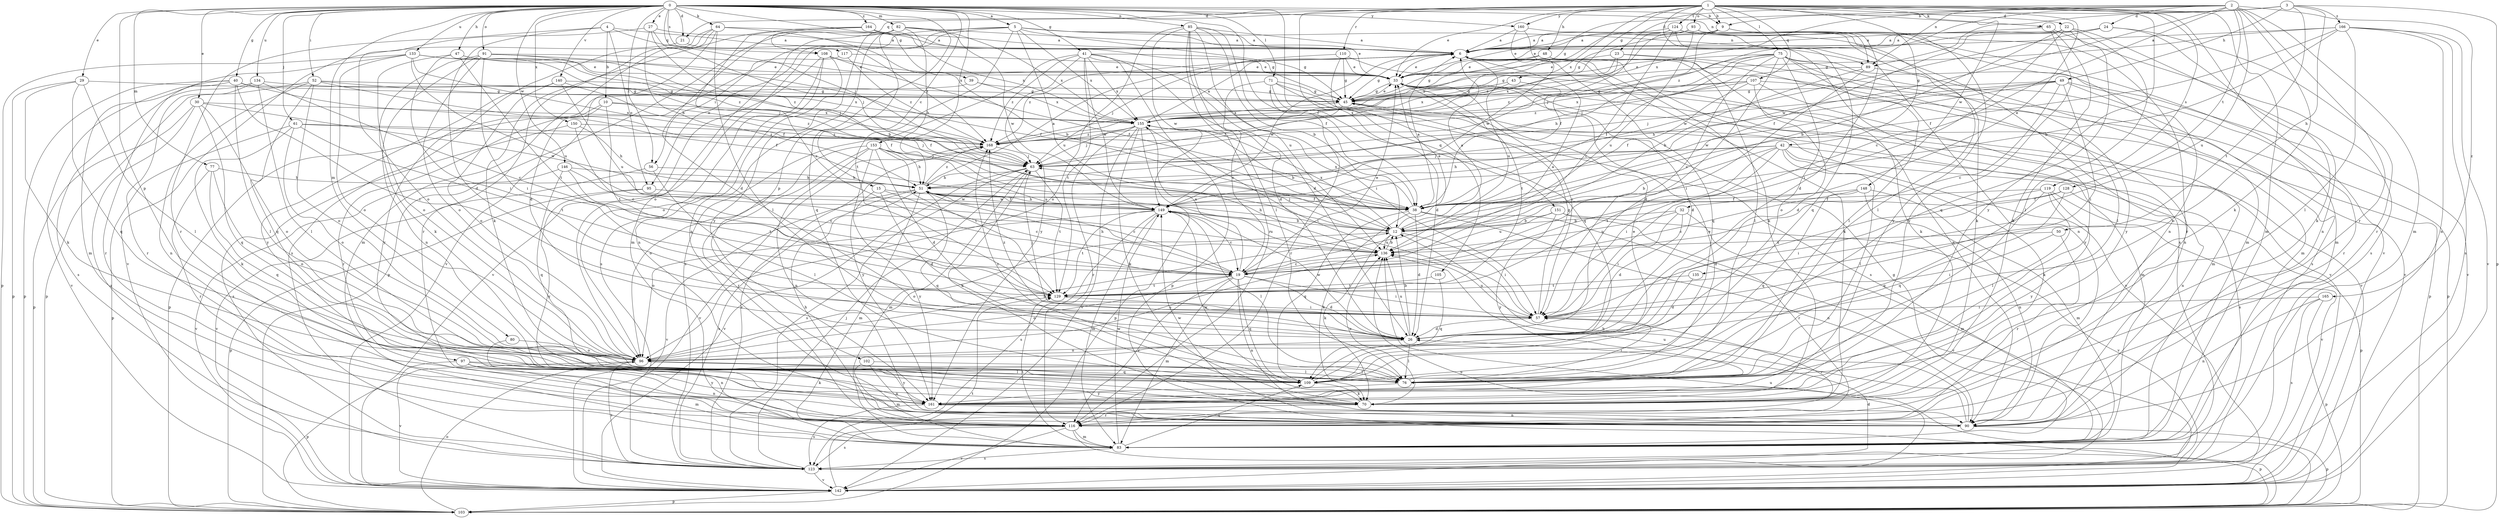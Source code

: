 strict digraph  {
0;
1;
2;
3;
4;
5;
6;
9;
10;
12;
15;
19;
21;
22;
23;
24;
26;
27;
29;
30;
32;
33;
38;
39;
40;
41;
42;
43;
45;
47;
48;
49;
50;
51;
52;
56;
57;
61;
63;
64;
65;
70;
71;
75;
76;
77;
80;
82;
83;
85;
89;
90;
91;
93;
95;
96;
97;
102;
103;
105;
107;
108;
109;
110;
116;
117;
119;
123;
124;
128;
129;
133;
134;
135;
136;
140;
142;
146;
148;
149;
150;
151;
153;
155;
160;
161;
164;
165;
166;
168;
0 -> 5  [label=a];
0 -> 9  [label=b];
0 -> 15  [label=c];
0 -> 21  [label=d];
0 -> 27  [label=e];
0 -> 29  [label=e];
0 -> 30  [label=e];
0 -> 38  [label=f];
0 -> 39  [label=g];
0 -> 40  [label=g];
0 -> 41  [label=g];
0 -> 47  [label=h];
0 -> 52  [label=i];
0 -> 56  [label=i];
0 -> 61  [label=j];
0 -> 63  [label=j];
0 -> 64  [label=k];
0 -> 71  [label=l];
0 -> 77  [label=m];
0 -> 80  [label=m];
0 -> 82  [label=m];
0 -> 85  [label=n];
0 -> 89  [label=n];
0 -> 91  [label=o];
0 -> 97  [label=p];
0 -> 102  [label=p];
0 -> 117  [label=s];
0 -> 133  [label=u];
0 -> 134  [label=u];
0 -> 140  [label=v];
0 -> 146  [label=w];
0 -> 150  [label=x];
0 -> 151  [label=x];
0 -> 153  [label=x];
0 -> 160  [label=y];
0 -> 164  [label=z];
1 -> 9  [label=b];
1 -> 21  [label=d];
1 -> 22  [label=d];
1 -> 32  [label=e];
1 -> 33  [label=e];
1 -> 42  [label=g];
1 -> 43  [label=g];
1 -> 48  [label=h];
1 -> 65  [label=k];
1 -> 75  [label=l];
1 -> 83  [label=m];
1 -> 93  [label=o];
1 -> 105  [label=q];
1 -> 107  [label=q];
1 -> 108  [label=q];
1 -> 110  [label=r];
1 -> 119  [label=s];
1 -> 123  [label=s];
1 -> 124  [label=t];
1 -> 142  [label=v];
1 -> 148  [label=w];
1 -> 155  [label=x];
1 -> 160  [label=y];
1 -> 161  [label=y];
2 -> 19  [label=c];
2 -> 23  [label=d];
2 -> 24  [label=d];
2 -> 45  [label=g];
2 -> 70  [label=k];
2 -> 83  [label=m];
2 -> 89  [label=n];
2 -> 116  [label=r];
2 -> 128  [label=t];
2 -> 135  [label=u];
2 -> 149  [label=w];
2 -> 155  [label=x];
2 -> 165  [label=z];
3 -> 9  [label=b];
3 -> 49  [label=h];
3 -> 50  [label=h];
3 -> 89  [label=n];
3 -> 103  [label=p];
3 -> 129  [label=t];
3 -> 166  [label=z];
3 -> 168  [label=z];
4 -> 6  [label=a];
4 -> 10  [label=b];
4 -> 26  [label=d];
4 -> 95  [label=o];
4 -> 108  [label=q];
4 -> 116  [label=r];
5 -> 6  [label=a];
5 -> 33  [label=e];
5 -> 45  [label=g];
5 -> 56  [label=i];
5 -> 89  [label=n];
5 -> 95  [label=o];
5 -> 96  [label=o];
5 -> 129  [label=t];
5 -> 136  [label=u];
5 -> 155  [label=x];
6 -> 33  [label=e];
6 -> 45  [label=g];
6 -> 70  [label=k];
6 -> 90  [label=n];
6 -> 109  [label=q];
6 -> 136  [label=u];
6 -> 142  [label=v];
6 -> 149  [label=w];
6 -> 168  [label=z];
9 -> 6  [label=a];
9 -> 38  [label=f];
9 -> 45  [label=g];
9 -> 116  [label=r];
9 -> 161  [label=y];
10 -> 103  [label=p];
10 -> 116  [label=r];
10 -> 129  [label=t];
10 -> 155  [label=x];
10 -> 168  [label=z];
12 -> 6  [label=a];
12 -> 33  [label=e];
12 -> 51  [label=h];
12 -> 57  [label=i];
12 -> 63  [label=j];
12 -> 70  [label=k];
12 -> 96  [label=o];
12 -> 136  [label=u];
12 -> 155  [label=x];
15 -> 19  [label=c];
15 -> 26  [label=d];
15 -> 38  [label=f];
15 -> 161  [label=y];
19 -> 6  [label=a];
19 -> 26  [label=d];
19 -> 33  [label=e];
19 -> 51  [label=h];
19 -> 57  [label=i];
19 -> 83  [label=m];
19 -> 90  [label=n];
19 -> 96  [label=o];
19 -> 109  [label=q];
19 -> 116  [label=r];
19 -> 129  [label=t];
19 -> 155  [label=x];
21 -> 142  [label=v];
21 -> 168  [label=z];
22 -> 6  [label=a];
22 -> 12  [label=b];
22 -> 38  [label=f];
22 -> 57  [label=i];
22 -> 76  [label=l];
22 -> 90  [label=n];
22 -> 109  [label=q];
23 -> 33  [label=e];
23 -> 45  [label=g];
23 -> 76  [label=l];
23 -> 155  [label=x];
23 -> 161  [label=y];
24 -> 6  [label=a];
24 -> 33  [label=e];
24 -> 70  [label=k];
24 -> 116  [label=r];
24 -> 149  [label=w];
26 -> 12  [label=b];
26 -> 76  [label=l];
26 -> 96  [label=o];
26 -> 136  [label=u];
26 -> 149  [label=w];
26 -> 168  [label=z];
27 -> 6  [label=a];
27 -> 12  [label=b];
27 -> 51  [label=h];
27 -> 63  [label=j];
27 -> 96  [label=o];
29 -> 45  [label=g];
29 -> 70  [label=k];
29 -> 76  [label=l];
29 -> 103  [label=p];
29 -> 109  [label=q];
30 -> 96  [label=o];
30 -> 103  [label=p];
30 -> 109  [label=q];
30 -> 123  [label=s];
30 -> 149  [label=w];
30 -> 155  [label=x];
32 -> 12  [label=b];
32 -> 26  [label=d];
32 -> 57  [label=i];
32 -> 83  [label=m];
32 -> 136  [label=u];
33 -> 45  [label=g];
33 -> 57  [label=i];
33 -> 83  [label=m];
33 -> 103  [label=p];
33 -> 129  [label=t];
33 -> 142  [label=v];
38 -> 6  [label=a];
38 -> 26  [label=d];
38 -> 70  [label=k];
38 -> 90  [label=n];
38 -> 109  [label=q];
38 -> 142  [label=v];
38 -> 155  [label=x];
39 -> 45  [label=g];
39 -> 155  [label=x];
39 -> 161  [label=y];
40 -> 38  [label=f];
40 -> 45  [label=g];
40 -> 57  [label=i];
40 -> 76  [label=l];
40 -> 103  [label=p];
40 -> 116  [label=r];
40 -> 142  [label=v];
41 -> 26  [label=d];
41 -> 33  [label=e];
41 -> 57  [label=i];
41 -> 103  [label=p];
41 -> 123  [label=s];
41 -> 129  [label=t];
41 -> 149  [label=w];
41 -> 155  [label=x];
41 -> 161  [label=y];
41 -> 168  [label=z];
42 -> 12  [label=b];
42 -> 51  [label=h];
42 -> 57  [label=i];
42 -> 63  [label=j];
42 -> 70  [label=k];
42 -> 76  [label=l];
42 -> 90  [label=n];
42 -> 123  [label=s];
42 -> 129  [label=t];
43 -> 26  [label=d];
43 -> 45  [label=g];
43 -> 155  [label=x];
45 -> 33  [label=e];
45 -> 63  [label=j];
45 -> 83  [label=m];
45 -> 155  [label=x];
47 -> 33  [label=e];
47 -> 57  [label=i];
47 -> 96  [label=o];
47 -> 129  [label=t];
47 -> 168  [label=z];
48 -> 33  [label=e];
48 -> 45  [label=g];
48 -> 70  [label=k];
48 -> 76  [label=l];
49 -> 19  [label=c];
49 -> 45  [label=g];
49 -> 51  [label=h];
49 -> 57  [label=i];
49 -> 63  [label=j];
49 -> 96  [label=o];
49 -> 116  [label=r];
49 -> 149  [label=w];
50 -> 57  [label=i];
50 -> 116  [label=r];
50 -> 136  [label=u];
51 -> 6  [label=a];
51 -> 19  [label=c];
51 -> 38  [label=f];
51 -> 83  [label=m];
51 -> 109  [label=q];
51 -> 123  [label=s];
51 -> 142  [label=v];
51 -> 149  [label=w];
51 -> 168  [label=z];
52 -> 38  [label=f];
52 -> 45  [label=g];
52 -> 90  [label=n];
52 -> 96  [label=o];
52 -> 103  [label=p];
52 -> 109  [label=q];
52 -> 155  [label=x];
56 -> 51  [label=h];
56 -> 76  [label=l];
56 -> 142  [label=v];
57 -> 26  [label=d];
57 -> 45  [label=g];
57 -> 63  [label=j];
57 -> 116  [label=r];
57 -> 136  [label=u];
61 -> 63  [label=j];
61 -> 70  [label=k];
61 -> 96  [label=o];
61 -> 103  [label=p];
61 -> 129  [label=t];
61 -> 168  [label=z];
63 -> 51  [label=h];
63 -> 70  [label=k];
63 -> 83  [label=m];
63 -> 123  [label=s];
63 -> 129  [label=t];
63 -> 142  [label=v];
64 -> 6  [label=a];
64 -> 12  [label=b];
64 -> 76  [label=l];
64 -> 83  [label=m];
64 -> 116  [label=r];
64 -> 123  [label=s];
64 -> 142  [label=v];
65 -> 6  [label=a];
65 -> 70  [label=k];
65 -> 123  [label=s];
65 -> 161  [label=y];
70 -> 116  [label=r];
70 -> 136  [label=u];
70 -> 149  [label=w];
71 -> 19  [label=c];
71 -> 26  [label=d];
71 -> 45  [label=g];
71 -> 116  [label=r];
71 -> 123  [label=s];
71 -> 142  [label=v];
75 -> 19  [label=c];
75 -> 26  [label=d];
75 -> 33  [label=e];
75 -> 38  [label=f];
75 -> 51  [label=h];
75 -> 76  [label=l];
75 -> 90  [label=n];
75 -> 96  [label=o];
75 -> 123  [label=s];
75 -> 142  [label=v];
75 -> 168  [label=z];
76 -> 33  [label=e];
76 -> 57  [label=i];
76 -> 161  [label=y];
77 -> 51  [label=h];
77 -> 96  [label=o];
77 -> 109  [label=q];
77 -> 116  [label=r];
80 -> 90  [label=n];
80 -> 96  [label=o];
82 -> 6  [label=a];
82 -> 51  [label=h];
82 -> 83  [label=m];
82 -> 90  [label=n];
82 -> 103  [label=p];
82 -> 109  [label=q];
82 -> 149  [label=w];
82 -> 155  [label=x];
82 -> 161  [label=y];
83 -> 45  [label=g];
83 -> 109  [label=q];
83 -> 123  [label=s];
83 -> 129  [label=t];
83 -> 149  [label=w];
85 -> 6  [label=a];
85 -> 12  [label=b];
85 -> 26  [label=d];
85 -> 38  [label=f];
85 -> 76  [label=l];
85 -> 96  [label=o];
85 -> 116  [label=r];
85 -> 136  [label=u];
85 -> 149  [label=w];
89 -> 12  [label=b];
89 -> 57  [label=i];
89 -> 63  [label=j];
89 -> 83  [label=m];
90 -> 12  [label=b];
90 -> 103  [label=p];
90 -> 136  [label=u];
90 -> 149  [label=w];
91 -> 33  [label=e];
91 -> 38  [label=f];
91 -> 57  [label=i];
91 -> 63  [label=j];
91 -> 70  [label=k];
91 -> 90  [label=n];
91 -> 96  [label=o];
93 -> 6  [label=a];
93 -> 26  [label=d];
93 -> 33  [label=e];
93 -> 76  [label=l];
93 -> 83  [label=m];
93 -> 136  [label=u];
93 -> 168  [label=z];
95 -> 103  [label=p];
95 -> 149  [label=w];
95 -> 161  [label=y];
96 -> 12  [label=b];
96 -> 76  [label=l];
96 -> 103  [label=p];
96 -> 109  [label=q];
96 -> 123  [label=s];
96 -> 136  [label=u];
96 -> 161  [label=y];
97 -> 70  [label=k];
97 -> 76  [label=l];
97 -> 83  [label=m];
97 -> 90  [label=n];
97 -> 142  [label=v];
97 -> 161  [label=y];
102 -> 76  [label=l];
102 -> 83  [label=m];
102 -> 90  [label=n];
103 -> 96  [label=o];
103 -> 136  [label=u];
105 -> 109  [label=q];
105 -> 129  [label=t];
107 -> 26  [label=d];
107 -> 38  [label=f];
107 -> 45  [label=g];
107 -> 103  [label=p];
107 -> 155  [label=x];
107 -> 161  [label=y];
107 -> 168  [label=z];
108 -> 33  [label=e];
108 -> 38  [label=f];
108 -> 90  [label=n];
108 -> 96  [label=o];
108 -> 123  [label=s];
108 -> 142  [label=v];
109 -> 33  [label=e];
109 -> 70  [label=k];
109 -> 168  [label=z];
110 -> 33  [label=e];
110 -> 45  [label=g];
110 -> 63  [label=j];
110 -> 109  [label=q];
110 -> 142  [label=v];
116 -> 51  [label=h];
116 -> 83  [label=m];
116 -> 103  [label=p];
116 -> 123  [label=s];
116 -> 142  [label=v];
117 -> 26  [label=d];
117 -> 33  [label=e];
117 -> 168  [label=z];
119 -> 26  [label=d];
119 -> 38  [label=f];
119 -> 76  [label=l];
119 -> 109  [label=q];
119 -> 142  [label=v];
119 -> 161  [label=y];
123 -> 26  [label=d];
123 -> 63  [label=j];
123 -> 142  [label=v];
123 -> 168  [label=z];
124 -> 6  [label=a];
124 -> 19  [label=c];
124 -> 63  [label=j];
124 -> 70  [label=k];
124 -> 83  [label=m];
124 -> 90  [label=n];
124 -> 109  [label=q];
124 -> 168  [label=z];
128 -> 38  [label=f];
128 -> 57  [label=i];
128 -> 103  [label=p];
128 -> 109  [label=q];
129 -> 57  [label=i];
133 -> 33  [label=e];
133 -> 38  [label=f];
133 -> 63  [label=j];
133 -> 83  [label=m];
133 -> 96  [label=o];
133 -> 103  [label=p];
133 -> 136  [label=u];
133 -> 168  [label=z];
134 -> 19  [label=c];
134 -> 45  [label=g];
134 -> 76  [label=l];
134 -> 116  [label=r];
134 -> 123  [label=s];
135 -> 26  [label=d];
135 -> 129  [label=t];
136 -> 12  [label=b];
136 -> 19  [label=c];
140 -> 38  [label=f];
140 -> 45  [label=g];
140 -> 96  [label=o];
140 -> 136  [label=u];
140 -> 161  [label=y];
142 -> 103  [label=p];
142 -> 129  [label=t];
142 -> 136  [label=u];
146 -> 19  [label=c];
146 -> 51  [label=h];
146 -> 109  [label=q];
146 -> 129  [label=t];
146 -> 142  [label=v];
148 -> 19  [label=c];
148 -> 38  [label=f];
148 -> 83  [label=m];
148 -> 90  [label=n];
148 -> 109  [label=q];
149 -> 12  [label=b];
149 -> 19  [label=c];
149 -> 51  [label=h];
149 -> 76  [label=l];
149 -> 83  [label=m];
149 -> 96  [label=o];
149 -> 123  [label=s];
149 -> 129  [label=t];
149 -> 136  [label=u];
150 -> 19  [label=c];
150 -> 51  [label=h];
150 -> 123  [label=s];
150 -> 168  [label=z];
151 -> 12  [label=b];
151 -> 116  [label=r];
151 -> 136  [label=u];
151 -> 142  [label=v];
151 -> 161  [label=y];
153 -> 26  [label=d];
153 -> 51  [label=h];
153 -> 63  [label=j];
153 -> 90  [label=n];
153 -> 96  [label=o];
153 -> 116  [label=r];
153 -> 129  [label=t];
153 -> 136  [label=u];
153 -> 161  [label=y];
155 -> 6  [label=a];
155 -> 12  [label=b];
155 -> 57  [label=i];
155 -> 63  [label=j];
155 -> 70  [label=k];
155 -> 103  [label=p];
155 -> 116  [label=r];
155 -> 142  [label=v];
155 -> 168  [label=z];
160 -> 6  [label=a];
160 -> 70  [label=k];
160 -> 90  [label=n];
160 -> 149  [label=w];
161 -> 90  [label=n];
161 -> 123  [label=s];
164 -> 6  [label=a];
164 -> 19  [label=c];
164 -> 26  [label=d];
164 -> 45  [label=g];
164 -> 70  [label=k];
164 -> 155  [label=x];
165 -> 57  [label=i];
165 -> 90  [label=n];
165 -> 103  [label=p];
165 -> 123  [label=s];
166 -> 6  [label=a];
166 -> 12  [label=b];
166 -> 38  [label=f];
166 -> 45  [label=g];
166 -> 76  [label=l];
166 -> 90  [label=n];
166 -> 123  [label=s];
166 -> 142  [label=v];
168 -> 63  [label=j];
168 -> 142  [label=v];
}
